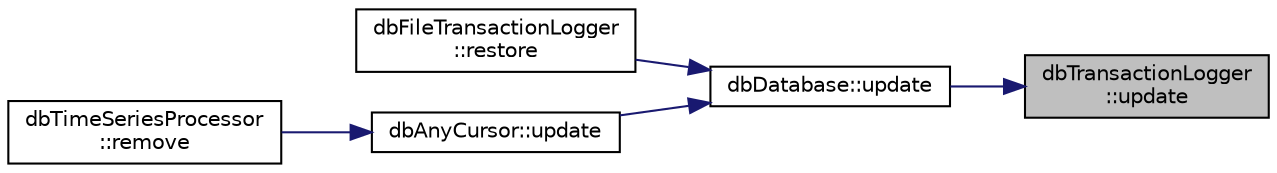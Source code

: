 digraph "dbTransactionLogger::update"
{
 // INTERACTIVE_SVG=YES
 // LATEX_PDF_SIZE
  edge [fontname="Helvetica",fontsize="10",labelfontname="Helvetica",labelfontsize="10"];
  node [fontname="Helvetica",fontsize="10",shape=record];
  rankdir="RL";
  Node1 [label="dbTransactionLogger\l::update",height=0.2,width=0.4,color="black", fillcolor="grey75", style="filled", fontcolor="black",tooltip=" "];
  Node1 -> Node2 [dir="back",color="midnightblue",fontsize="10",style="solid"];
  Node2 [label="dbDatabase::update",height=0.2,width=0.4,color="black", fillcolor="white", style="filled",URL="$classdbDatabase.html#a3c190e532238b7505976b169bfff55ab",tooltip=" "];
  Node2 -> Node3 [dir="back",color="midnightblue",fontsize="10",style="solid"];
  Node3 [label="dbFileTransactionLogger\l::restore",height=0.2,width=0.4,color="black", fillcolor="white", style="filled",URL="$classdbFileTransactionLogger.html#a62fe3786e91e13fac9a60bd16f356bcf",tooltip=" "];
  Node2 -> Node4 [dir="back",color="midnightblue",fontsize="10",style="solid"];
  Node4 [label="dbAnyCursor::update",height=0.2,width=0.4,color="black", fillcolor="white", style="filled",URL="$classdbAnyCursor.html#ac84c01ba117088d1f7cfafbb033c63e3",tooltip=" "];
  Node4 -> Node5 [dir="back",color="midnightblue",fontsize="10",style="solid"];
  Node5 [label="dbTimeSeriesProcessor\l::remove",height=0.2,width=0.4,color="black", fillcolor="white", style="filled",URL="$classdbTimeSeriesProcessor.html#a5b9c0f2e29ed43c74e0dd7576979f0b2",tooltip=" "];
}
